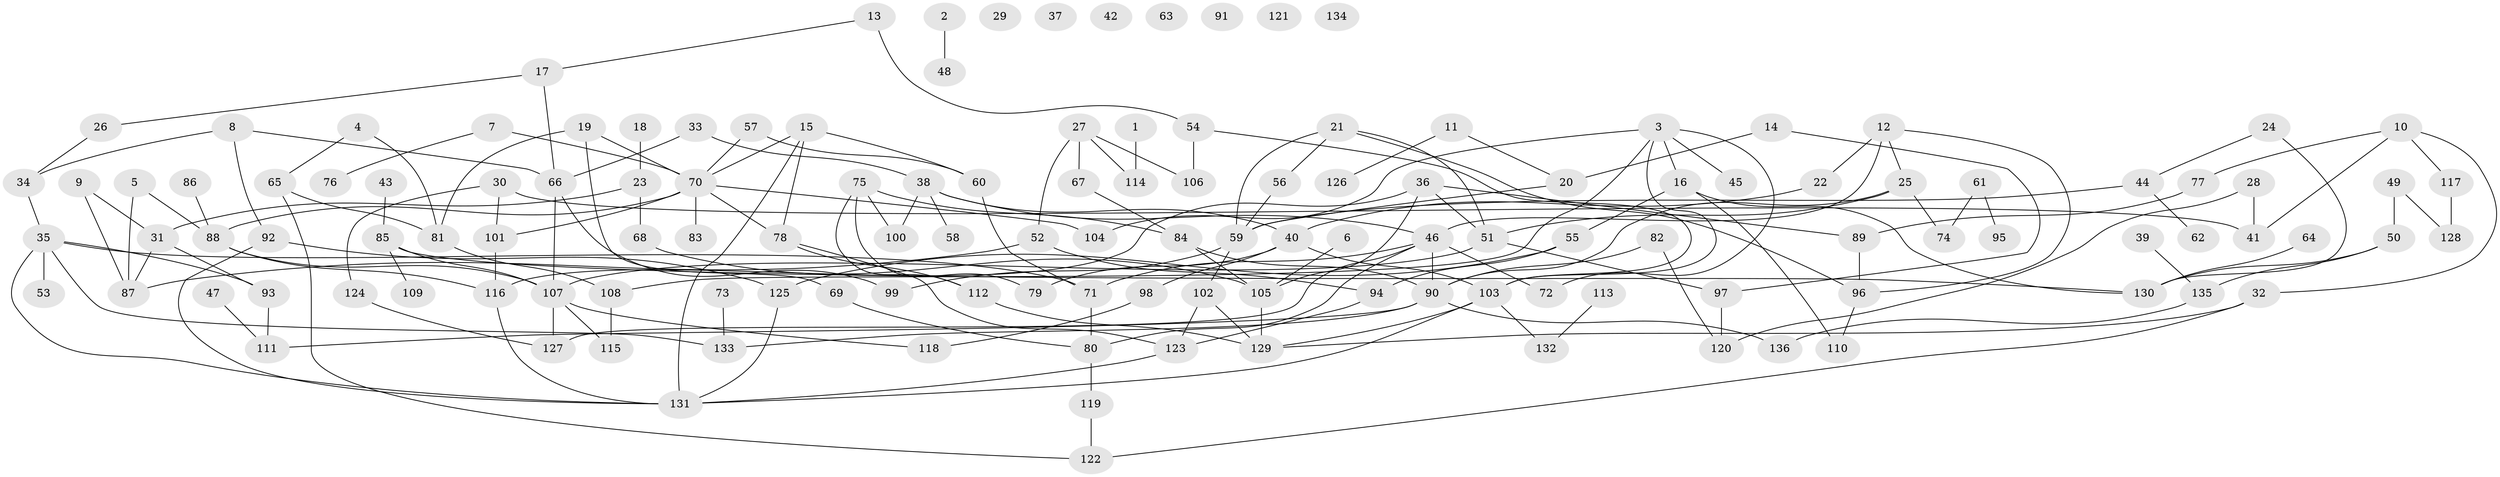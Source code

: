 // coarse degree distribution, {1: 0.2037037037037037, 0: 0.14814814814814814, 14: 0.018518518518518517, 3: 0.1111111111111111, 2: 0.16666666666666666, 7: 0.05555555555555555, 4: 0.09259259259259259, 9: 0.05555555555555555, 12: 0.018518518518518517, 6: 0.037037037037037035, 5: 0.05555555555555555, 8: 0.037037037037037035}
// Generated by graph-tools (version 1.1) at 2025/16/03/04/25 18:16:32]
// undirected, 136 vertices, 188 edges
graph export_dot {
graph [start="1"]
  node [color=gray90,style=filled];
  1;
  2;
  3;
  4;
  5;
  6;
  7;
  8;
  9;
  10;
  11;
  12;
  13;
  14;
  15;
  16;
  17;
  18;
  19;
  20;
  21;
  22;
  23;
  24;
  25;
  26;
  27;
  28;
  29;
  30;
  31;
  32;
  33;
  34;
  35;
  36;
  37;
  38;
  39;
  40;
  41;
  42;
  43;
  44;
  45;
  46;
  47;
  48;
  49;
  50;
  51;
  52;
  53;
  54;
  55;
  56;
  57;
  58;
  59;
  60;
  61;
  62;
  63;
  64;
  65;
  66;
  67;
  68;
  69;
  70;
  71;
  72;
  73;
  74;
  75;
  76;
  77;
  78;
  79;
  80;
  81;
  82;
  83;
  84;
  85;
  86;
  87;
  88;
  89;
  90;
  91;
  92;
  93;
  94;
  95;
  96;
  97;
  98;
  99;
  100;
  101;
  102;
  103;
  104;
  105;
  106;
  107;
  108;
  109;
  110;
  111;
  112;
  113;
  114;
  115;
  116;
  117;
  118;
  119;
  120;
  121;
  122;
  123;
  124;
  125;
  126;
  127;
  128;
  129;
  130;
  131;
  132;
  133;
  134;
  135;
  136;
  1 -- 114;
  2 -- 48;
  3 -- 16;
  3 -- 45;
  3 -- 72;
  3 -- 103;
  3 -- 104;
  3 -- 108;
  4 -- 65;
  4 -- 81;
  5 -- 87;
  5 -- 88;
  6 -- 105;
  7 -- 70;
  7 -- 76;
  8 -- 34;
  8 -- 66;
  8 -- 92;
  9 -- 31;
  9 -- 87;
  10 -- 32;
  10 -- 41;
  10 -- 77;
  10 -- 117;
  11 -- 20;
  11 -- 126;
  12 -- 22;
  12 -- 25;
  12 -- 46;
  12 -- 96;
  13 -- 17;
  13 -- 54;
  14 -- 20;
  14 -- 97;
  15 -- 60;
  15 -- 70;
  15 -- 78;
  15 -- 131;
  16 -- 55;
  16 -- 110;
  16 -- 130;
  17 -- 26;
  17 -- 66;
  18 -- 23;
  19 -- 69;
  19 -- 70;
  19 -- 81;
  20 -- 59;
  21 -- 51;
  21 -- 56;
  21 -- 59;
  21 -- 96;
  22 -- 40;
  23 -- 31;
  23 -- 68;
  24 -- 44;
  24 -- 130;
  25 -- 51;
  25 -- 74;
  25 -- 90;
  26 -- 34;
  27 -- 52;
  27 -- 67;
  27 -- 106;
  27 -- 114;
  28 -- 41;
  28 -- 120;
  30 -- 41;
  30 -- 101;
  30 -- 124;
  31 -- 87;
  31 -- 93;
  32 -- 122;
  32 -- 129;
  33 -- 38;
  33 -- 66;
  34 -- 35;
  35 -- 53;
  35 -- 71;
  35 -- 93;
  35 -- 131;
  35 -- 133;
  36 -- 51;
  36 -- 89;
  36 -- 105;
  36 -- 116;
  38 -- 40;
  38 -- 46;
  38 -- 58;
  38 -- 100;
  39 -- 135;
  40 -- 79;
  40 -- 98;
  40 -- 103;
  43 -- 85;
  44 -- 59;
  44 -- 62;
  46 -- 71;
  46 -- 72;
  46 -- 80;
  46 -- 90;
  46 -- 127;
  47 -- 111;
  49 -- 50;
  49 -- 128;
  50 -- 130;
  50 -- 135;
  51 -- 97;
  51 -- 107;
  52 -- 87;
  52 -- 94;
  54 -- 103;
  54 -- 106;
  55 -- 94;
  55 -- 125;
  56 -- 59;
  57 -- 60;
  57 -- 70;
  59 -- 99;
  59 -- 102;
  60 -- 71;
  61 -- 74;
  61 -- 95;
  64 -- 130;
  65 -- 81;
  65 -- 122;
  66 -- 99;
  66 -- 107;
  67 -- 84;
  68 -- 105;
  69 -- 80;
  70 -- 78;
  70 -- 83;
  70 -- 88;
  70 -- 101;
  70 -- 104;
  71 -- 80;
  73 -- 133;
  75 -- 79;
  75 -- 84;
  75 -- 100;
  75 -- 112;
  77 -- 89;
  78 -- 112;
  78 -- 123;
  80 -- 119;
  81 -- 108;
  82 -- 90;
  82 -- 120;
  84 -- 90;
  84 -- 105;
  85 -- 107;
  85 -- 109;
  85 -- 130;
  86 -- 88;
  88 -- 107;
  88 -- 116;
  89 -- 96;
  90 -- 111;
  90 -- 133;
  90 -- 136;
  92 -- 125;
  92 -- 131;
  93 -- 111;
  94 -- 123;
  96 -- 110;
  97 -- 120;
  98 -- 118;
  101 -- 116;
  102 -- 123;
  102 -- 129;
  103 -- 129;
  103 -- 131;
  103 -- 132;
  105 -- 129;
  107 -- 115;
  107 -- 118;
  107 -- 127;
  108 -- 115;
  112 -- 129;
  113 -- 132;
  116 -- 131;
  117 -- 128;
  119 -- 122;
  123 -- 131;
  124 -- 127;
  125 -- 131;
  135 -- 136;
}
